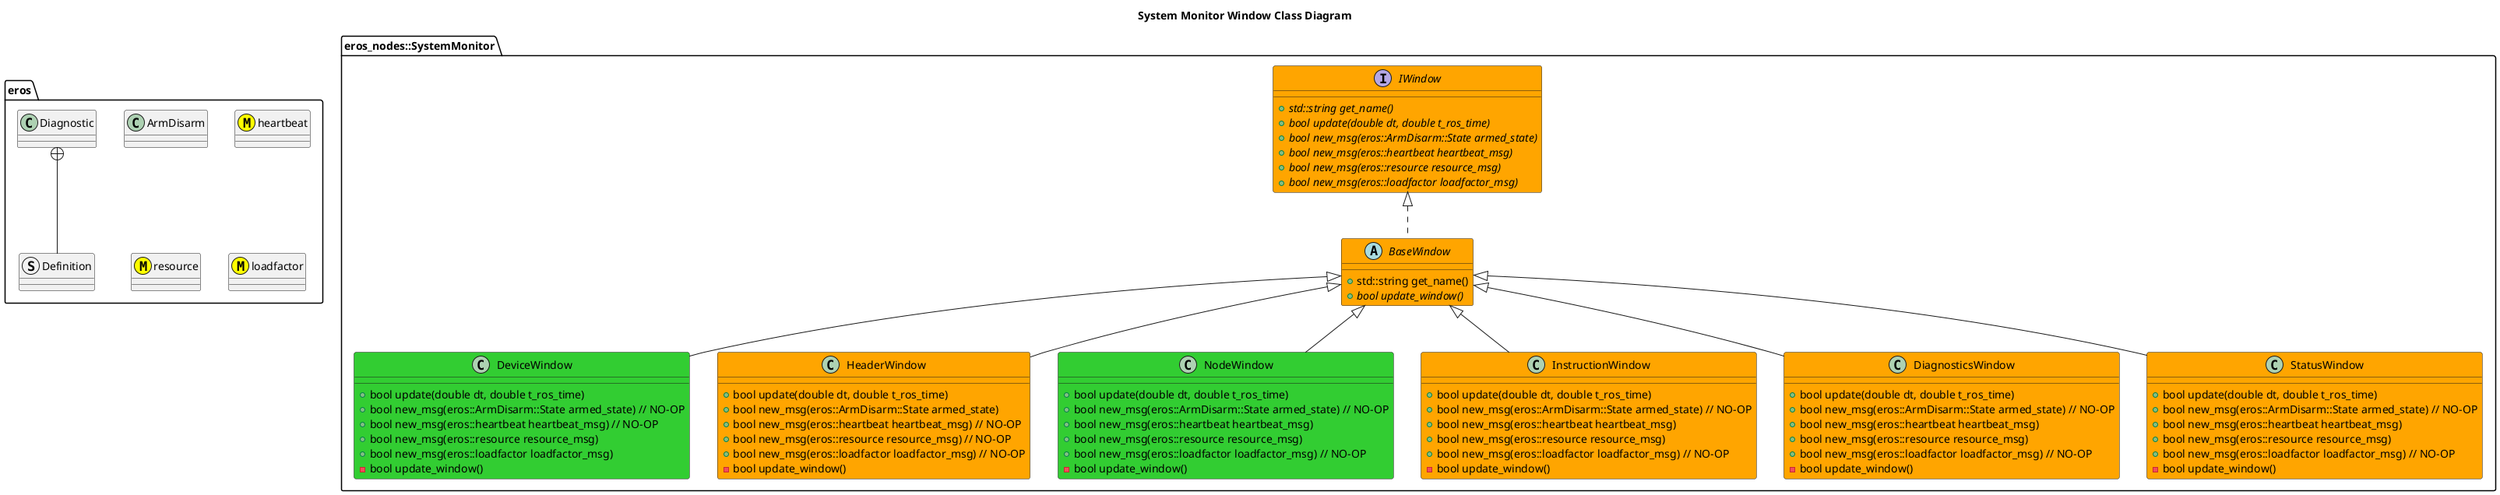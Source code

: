 @startuml
title System Monitor Window Class Diagram
package eros {
    class Diagnostic 
    struct Definition
    Diagnostic +-- Definition
    class ArmDisarm
    class heartbeat <<M,#FFFF00>>
    class resource <<M,#FFFF00>>
    class loadfactor <<M,#FFFF00>>
}
package eros_nodes::SystemMonitor {
    interface IWindow #Orange {
        +{abstract} std::string get_name()
        +{abstract} bool update(double dt, double t_ros_time)
        +{abstract} bool new_msg(eros::ArmDisarm::State armed_state)
        +{abstract} bool new_msg(eros::heartbeat heartbeat_msg)
        +{abstract} bool new_msg(eros::resource resource_msg)
        +{abstract} bool new_msg(eros::loadfactor loadfactor_msg)
    }
    abstract BaseWindow #Orange {
        +std::string get_name()
        +{abstract} bool update_window()

    }
    IWindow <|.. BaseWindow
    class DeviceWindow #LimeGreen {
        +bool update(double dt, double t_ros_time)
        +bool new_msg(eros::ArmDisarm::State armed_state) // NO-OP
        +bool new_msg(eros::heartbeat heartbeat_msg) // NO-OP
        +bool new_msg(eros::resource resource_msg)
        +bool new_msg(eros::loadfactor loadfactor_msg)
        -bool update_window()

    }
    BaseWindow <|-- DeviceWindow
    class HeaderWindow #Orange {
        +bool update(double dt, double t_ros_time)
        +bool new_msg(eros::ArmDisarm::State armed_state)
        +bool new_msg(eros::heartbeat heartbeat_msg) // NO-OP
        +bool new_msg(eros::resource resource_msg) // NO-OP
        +bool new_msg(eros::loadfactor loadfactor_msg) // NO-OP
        -bool update_window()

    }
    BaseWindow <|-- HeaderWindow
    class NodeWindow #LimeGreen {
        +bool update(double dt, double t_ros_time)
        +bool new_msg(eros::ArmDisarm::State armed_state) // NO-OP
        +bool new_msg(eros::heartbeat heartbeat_msg)
        +bool new_msg(eros::resource resource_msg)
        +bool new_msg(eros::loadfactor loadfactor_msg) // NO-OP
        -bool update_window()
        
    }
    BaseWindow <|-- NodeWindow
    class InstructionWindow #Orange {
        +bool update(double dt, double t_ros_time)
        +bool new_msg(eros::ArmDisarm::State armed_state) // NO-OP
        +bool new_msg(eros::heartbeat heartbeat_msg)
        +bool new_msg(eros::resource resource_msg)
        +bool new_msg(eros::loadfactor loadfactor_msg) // NO-OP
        -bool update_window()
        
    }
    BaseWindow <|-- InstructionWindow
    class DiagnosticsWindow #Orange {
        +bool update(double dt, double t_ros_time)
        +bool new_msg(eros::ArmDisarm::State armed_state) // NO-OP
        +bool new_msg(eros::heartbeat heartbeat_msg)
        +bool new_msg(eros::resource resource_msg)
        +bool new_msg(eros::loadfactor loadfactor_msg) // NO-OP
        -bool update_window()
        
    }
    BaseWindow <|-- DiagnosticsWindow
    class StatusWindow #Orange {
        +bool update(double dt, double t_ros_time)
        +bool new_msg(eros::ArmDisarm::State armed_state) // NO-OP
        +bool new_msg(eros::heartbeat heartbeat_msg)
        +bool new_msg(eros::resource resource_msg)
        +bool new_msg(eros::loadfactor loadfactor_msg) // NO-OP
        -bool update_window()
        
    }
    BaseWindow <|-- StatusWindow
}
@enduml